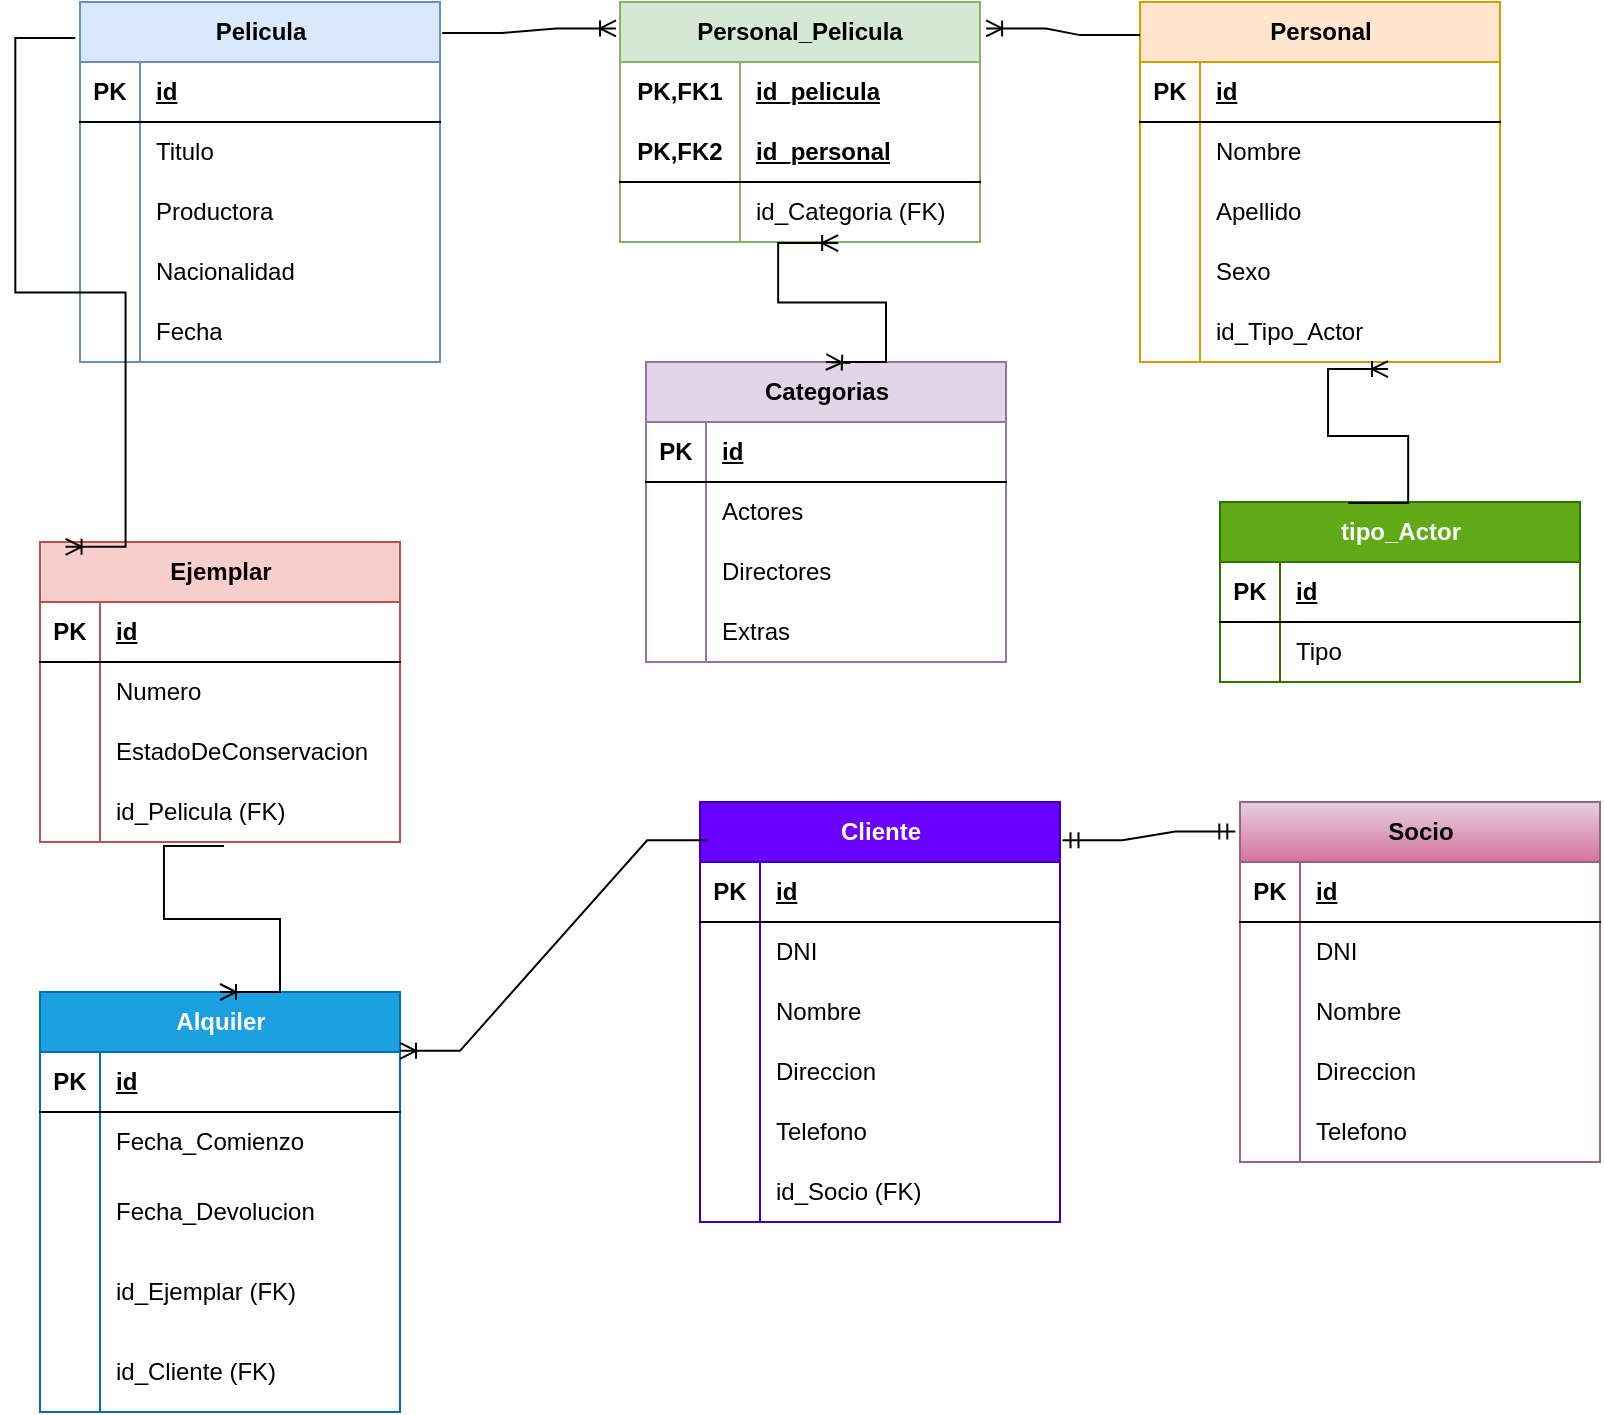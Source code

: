 <mxfile version="24.7.12">
  <diagram name="Página-1" id="lOH4tzkxCIPryI6dgdmV">
    <mxGraphModel dx="1215" dy="1890" grid="1" gridSize="10" guides="1" tooltips="1" connect="1" arrows="1" fold="1" page="1" pageScale="1" pageWidth="827" pageHeight="1169" math="0" shadow="0">
      <root>
        <mxCell id="0" />
        <mxCell id="1" parent="0" />
        <mxCell id="3sdcum4wmgz4FSvuyOWl-1" value="Pelicula" style="shape=table;startSize=30;container=1;collapsible=1;childLayout=tableLayout;fixedRows=1;rowLines=0;fontStyle=1;align=center;resizeLast=1;html=1;fillColor=#dae8fc;strokeColor=#6c8ebf;" parent="1" vertex="1">
          <mxGeometry x="40" y="-1110" width="180" height="180" as="geometry" />
        </mxCell>
        <mxCell id="3sdcum4wmgz4FSvuyOWl-2" value="" style="shape=tableRow;horizontal=0;startSize=0;swimlaneHead=0;swimlaneBody=0;fillColor=none;collapsible=0;dropTarget=0;points=[[0,0.5],[1,0.5]];portConstraint=eastwest;top=0;left=0;right=0;bottom=1;" parent="3sdcum4wmgz4FSvuyOWl-1" vertex="1">
          <mxGeometry y="30" width="180" height="30" as="geometry" />
        </mxCell>
        <mxCell id="3sdcum4wmgz4FSvuyOWl-3" value="PK" style="shape=partialRectangle;connectable=0;fillColor=none;top=0;left=0;bottom=0;right=0;fontStyle=1;overflow=hidden;whiteSpace=wrap;html=1;" parent="3sdcum4wmgz4FSvuyOWl-2" vertex="1">
          <mxGeometry width="30" height="30" as="geometry">
            <mxRectangle width="30" height="30" as="alternateBounds" />
          </mxGeometry>
        </mxCell>
        <mxCell id="3sdcum4wmgz4FSvuyOWl-4" value="id" style="shape=partialRectangle;connectable=0;fillColor=none;top=0;left=0;bottom=0;right=0;align=left;spacingLeft=6;fontStyle=5;overflow=hidden;whiteSpace=wrap;html=1;" parent="3sdcum4wmgz4FSvuyOWl-2" vertex="1">
          <mxGeometry x="30" width="150" height="30" as="geometry">
            <mxRectangle width="150" height="30" as="alternateBounds" />
          </mxGeometry>
        </mxCell>
        <mxCell id="3sdcum4wmgz4FSvuyOWl-5" value="" style="shape=tableRow;horizontal=0;startSize=0;swimlaneHead=0;swimlaneBody=0;fillColor=none;collapsible=0;dropTarget=0;points=[[0,0.5],[1,0.5]];portConstraint=eastwest;top=0;left=0;right=0;bottom=0;" parent="3sdcum4wmgz4FSvuyOWl-1" vertex="1">
          <mxGeometry y="60" width="180" height="30" as="geometry" />
        </mxCell>
        <mxCell id="3sdcum4wmgz4FSvuyOWl-6" value="" style="shape=partialRectangle;connectable=0;fillColor=none;top=0;left=0;bottom=0;right=0;editable=1;overflow=hidden;whiteSpace=wrap;html=1;" parent="3sdcum4wmgz4FSvuyOWl-5" vertex="1">
          <mxGeometry width="30" height="30" as="geometry">
            <mxRectangle width="30" height="30" as="alternateBounds" />
          </mxGeometry>
        </mxCell>
        <mxCell id="3sdcum4wmgz4FSvuyOWl-7" value="Titulo" style="shape=partialRectangle;connectable=0;fillColor=none;top=0;left=0;bottom=0;right=0;align=left;spacingLeft=6;overflow=hidden;whiteSpace=wrap;html=1;" parent="3sdcum4wmgz4FSvuyOWl-5" vertex="1">
          <mxGeometry x="30" width="150" height="30" as="geometry">
            <mxRectangle width="150" height="30" as="alternateBounds" />
          </mxGeometry>
        </mxCell>
        <mxCell id="3sdcum4wmgz4FSvuyOWl-8" value="" style="shape=tableRow;horizontal=0;startSize=0;swimlaneHead=0;swimlaneBody=0;fillColor=none;collapsible=0;dropTarget=0;points=[[0,0.5],[1,0.5]];portConstraint=eastwest;top=0;left=0;right=0;bottom=0;" parent="3sdcum4wmgz4FSvuyOWl-1" vertex="1">
          <mxGeometry y="90" width="180" height="30" as="geometry" />
        </mxCell>
        <mxCell id="3sdcum4wmgz4FSvuyOWl-9" value="" style="shape=partialRectangle;connectable=0;fillColor=none;top=0;left=0;bottom=0;right=0;editable=1;overflow=hidden;whiteSpace=wrap;html=1;" parent="3sdcum4wmgz4FSvuyOWl-8" vertex="1">
          <mxGeometry width="30" height="30" as="geometry">
            <mxRectangle width="30" height="30" as="alternateBounds" />
          </mxGeometry>
        </mxCell>
        <mxCell id="3sdcum4wmgz4FSvuyOWl-10" value="Productora" style="shape=partialRectangle;connectable=0;fillColor=none;top=0;left=0;bottom=0;right=0;align=left;spacingLeft=6;overflow=hidden;whiteSpace=wrap;html=1;" parent="3sdcum4wmgz4FSvuyOWl-8" vertex="1">
          <mxGeometry x="30" width="150" height="30" as="geometry">
            <mxRectangle width="150" height="30" as="alternateBounds" />
          </mxGeometry>
        </mxCell>
        <mxCell id="3sdcum4wmgz4FSvuyOWl-11" value="" style="shape=tableRow;horizontal=0;startSize=0;swimlaneHead=0;swimlaneBody=0;fillColor=none;collapsible=0;dropTarget=0;points=[[0,0.5],[1,0.5]];portConstraint=eastwest;top=0;left=0;right=0;bottom=0;" parent="3sdcum4wmgz4FSvuyOWl-1" vertex="1">
          <mxGeometry y="120" width="180" height="30" as="geometry" />
        </mxCell>
        <mxCell id="3sdcum4wmgz4FSvuyOWl-12" value="" style="shape=partialRectangle;connectable=0;fillColor=none;top=0;left=0;bottom=0;right=0;editable=1;overflow=hidden;whiteSpace=wrap;html=1;" parent="3sdcum4wmgz4FSvuyOWl-11" vertex="1">
          <mxGeometry width="30" height="30" as="geometry">
            <mxRectangle width="30" height="30" as="alternateBounds" />
          </mxGeometry>
        </mxCell>
        <mxCell id="3sdcum4wmgz4FSvuyOWl-13" value="Nacionalidad" style="shape=partialRectangle;connectable=0;fillColor=none;top=0;left=0;bottom=0;right=0;align=left;spacingLeft=6;overflow=hidden;whiteSpace=wrap;html=1;" parent="3sdcum4wmgz4FSvuyOWl-11" vertex="1">
          <mxGeometry x="30" width="150" height="30" as="geometry">
            <mxRectangle width="150" height="30" as="alternateBounds" />
          </mxGeometry>
        </mxCell>
        <mxCell id="3sdcum4wmgz4FSvuyOWl-14" value="" style="shape=tableRow;horizontal=0;startSize=0;swimlaneHead=0;swimlaneBody=0;fillColor=none;collapsible=0;dropTarget=0;points=[[0,0.5],[1,0.5]];portConstraint=eastwest;top=0;left=0;right=0;bottom=0;" parent="3sdcum4wmgz4FSvuyOWl-1" vertex="1">
          <mxGeometry y="150" width="180" height="30" as="geometry" />
        </mxCell>
        <mxCell id="3sdcum4wmgz4FSvuyOWl-15" value="" style="shape=partialRectangle;connectable=0;fillColor=none;top=0;left=0;bottom=0;right=0;editable=1;overflow=hidden;whiteSpace=wrap;html=1;" parent="3sdcum4wmgz4FSvuyOWl-14" vertex="1">
          <mxGeometry width="30" height="30" as="geometry">
            <mxRectangle width="30" height="30" as="alternateBounds" />
          </mxGeometry>
        </mxCell>
        <mxCell id="3sdcum4wmgz4FSvuyOWl-16" value="Fecha" style="shape=partialRectangle;connectable=0;fillColor=none;top=0;left=0;bottom=0;right=0;align=left;spacingLeft=6;overflow=hidden;whiteSpace=wrap;html=1;" parent="3sdcum4wmgz4FSvuyOWl-14" vertex="1">
          <mxGeometry x="30" width="150" height="30" as="geometry">
            <mxRectangle width="150" height="30" as="alternateBounds" />
          </mxGeometry>
        </mxCell>
        <mxCell id="3sdcum4wmgz4FSvuyOWl-17" value="Ejemplar" style="shape=table;startSize=30;container=1;collapsible=1;childLayout=tableLayout;fixedRows=1;rowLines=0;fontStyle=1;align=center;resizeLast=1;html=1;fillColor=#f8cecc;strokeColor=#b85450;" parent="1" vertex="1">
          <mxGeometry x="20" y="-840" width="180" height="150" as="geometry" />
        </mxCell>
        <mxCell id="3sdcum4wmgz4FSvuyOWl-18" value="" style="shape=tableRow;horizontal=0;startSize=0;swimlaneHead=0;swimlaneBody=0;fillColor=none;collapsible=0;dropTarget=0;points=[[0,0.5],[1,0.5]];portConstraint=eastwest;top=0;left=0;right=0;bottom=1;" parent="3sdcum4wmgz4FSvuyOWl-17" vertex="1">
          <mxGeometry y="30" width="180" height="30" as="geometry" />
        </mxCell>
        <mxCell id="3sdcum4wmgz4FSvuyOWl-19" value="PK" style="shape=partialRectangle;connectable=0;fillColor=none;top=0;left=0;bottom=0;right=0;fontStyle=1;overflow=hidden;whiteSpace=wrap;html=1;" parent="3sdcum4wmgz4FSvuyOWl-18" vertex="1">
          <mxGeometry width="30" height="30" as="geometry">
            <mxRectangle width="30" height="30" as="alternateBounds" />
          </mxGeometry>
        </mxCell>
        <mxCell id="3sdcum4wmgz4FSvuyOWl-20" value="id" style="shape=partialRectangle;connectable=0;fillColor=none;top=0;left=0;bottom=0;right=0;align=left;spacingLeft=6;fontStyle=5;overflow=hidden;whiteSpace=wrap;html=1;" parent="3sdcum4wmgz4FSvuyOWl-18" vertex="1">
          <mxGeometry x="30" width="150" height="30" as="geometry">
            <mxRectangle width="150" height="30" as="alternateBounds" />
          </mxGeometry>
        </mxCell>
        <mxCell id="3sdcum4wmgz4FSvuyOWl-21" value="" style="shape=tableRow;horizontal=0;startSize=0;swimlaneHead=0;swimlaneBody=0;fillColor=none;collapsible=0;dropTarget=0;points=[[0,0.5],[1,0.5]];portConstraint=eastwest;top=0;left=0;right=0;bottom=0;" parent="3sdcum4wmgz4FSvuyOWl-17" vertex="1">
          <mxGeometry y="60" width="180" height="30" as="geometry" />
        </mxCell>
        <mxCell id="3sdcum4wmgz4FSvuyOWl-22" value="" style="shape=partialRectangle;connectable=0;fillColor=none;top=0;left=0;bottom=0;right=0;editable=1;overflow=hidden;whiteSpace=wrap;html=1;" parent="3sdcum4wmgz4FSvuyOWl-21" vertex="1">
          <mxGeometry width="30" height="30" as="geometry">
            <mxRectangle width="30" height="30" as="alternateBounds" />
          </mxGeometry>
        </mxCell>
        <mxCell id="3sdcum4wmgz4FSvuyOWl-23" value="Numero" style="shape=partialRectangle;connectable=0;fillColor=none;top=0;left=0;bottom=0;right=0;align=left;spacingLeft=6;overflow=hidden;whiteSpace=wrap;html=1;" parent="3sdcum4wmgz4FSvuyOWl-21" vertex="1">
          <mxGeometry x="30" width="150" height="30" as="geometry">
            <mxRectangle width="150" height="30" as="alternateBounds" />
          </mxGeometry>
        </mxCell>
        <mxCell id="3sdcum4wmgz4FSvuyOWl-24" value="" style="shape=tableRow;horizontal=0;startSize=0;swimlaneHead=0;swimlaneBody=0;fillColor=none;collapsible=0;dropTarget=0;points=[[0,0.5],[1,0.5]];portConstraint=eastwest;top=0;left=0;right=0;bottom=0;" parent="3sdcum4wmgz4FSvuyOWl-17" vertex="1">
          <mxGeometry y="90" width="180" height="30" as="geometry" />
        </mxCell>
        <mxCell id="3sdcum4wmgz4FSvuyOWl-25" value="" style="shape=partialRectangle;connectable=0;fillColor=none;top=0;left=0;bottom=0;right=0;editable=1;overflow=hidden;whiteSpace=wrap;html=1;" parent="3sdcum4wmgz4FSvuyOWl-24" vertex="1">
          <mxGeometry width="30" height="30" as="geometry">
            <mxRectangle width="30" height="30" as="alternateBounds" />
          </mxGeometry>
        </mxCell>
        <mxCell id="3sdcum4wmgz4FSvuyOWl-26" value="EstadoDeConservacion" style="shape=partialRectangle;connectable=0;fillColor=none;top=0;left=0;bottom=0;right=0;align=left;spacingLeft=6;overflow=hidden;whiteSpace=wrap;html=1;" parent="3sdcum4wmgz4FSvuyOWl-24" vertex="1">
          <mxGeometry x="30" width="150" height="30" as="geometry">
            <mxRectangle width="150" height="30" as="alternateBounds" />
          </mxGeometry>
        </mxCell>
        <mxCell id="3sdcum4wmgz4FSvuyOWl-188" value="" style="shape=tableRow;horizontal=0;startSize=0;swimlaneHead=0;swimlaneBody=0;fillColor=none;collapsible=0;dropTarget=0;points=[[0,0.5],[1,0.5]];portConstraint=eastwest;top=0;left=0;right=0;bottom=0;" parent="3sdcum4wmgz4FSvuyOWl-17" vertex="1">
          <mxGeometry y="120" width="180" height="30" as="geometry" />
        </mxCell>
        <mxCell id="3sdcum4wmgz4FSvuyOWl-189" value="" style="shape=partialRectangle;connectable=0;fillColor=none;top=0;left=0;bottom=0;right=0;editable=1;overflow=hidden;whiteSpace=wrap;html=1;" parent="3sdcum4wmgz4FSvuyOWl-188" vertex="1">
          <mxGeometry width="30" height="30" as="geometry">
            <mxRectangle width="30" height="30" as="alternateBounds" />
          </mxGeometry>
        </mxCell>
        <mxCell id="3sdcum4wmgz4FSvuyOWl-190" value="id_Pelicula (FK)" style="shape=partialRectangle;connectable=0;fillColor=none;top=0;left=0;bottom=0;right=0;align=left;spacingLeft=6;overflow=hidden;whiteSpace=wrap;html=1;" parent="3sdcum4wmgz4FSvuyOWl-188" vertex="1">
          <mxGeometry x="30" width="150" height="30" as="geometry">
            <mxRectangle width="150" height="30" as="alternateBounds" />
          </mxGeometry>
        </mxCell>
        <mxCell id="3sdcum4wmgz4FSvuyOWl-31" value="Categorias" style="shape=table;startSize=30;container=1;collapsible=1;childLayout=tableLayout;fixedRows=1;rowLines=0;fontStyle=1;align=center;resizeLast=1;html=1;fillColor=#e1d5e7;strokeColor=#9673a6;" parent="1" vertex="1">
          <mxGeometry x="323" y="-930" width="180" height="150" as="geometry" />
        </mxCell>
        <mxCell id="3sdcum4wmgz4FSvuyOWl-32" value="" style="shape=tableRow;horizontal=0;startSize=0;swimlaneHead=0;swimlaneBody=0;fillColor=none;collapsible=0;dropTarget=0;points=[[0,0.5],[1,0.5]];portConstraint=eastwest;top=0;left=0;right=0;bottom=1;" parent="3sdcum4wmgz4FSvuyOWl-31" vertex="1">
          <mxGeometry y="30" width="180" height="30" as="geometry" />
        </mxCell>
        <mxCell id="3sdcum4wmgz4FSvuyOWl-33" value="PK" style="shape=partialRectangle;connectable=0;fillColor=none;top=0;left=0;bottom=0;right=0;fontStyle=1;overflow=hidden;whiteSpace=wrap;html=1;" parent="3sdcum4wmgz4FSvuyOWl-32" vertex="1">
          <mxGeometry width="30" height="30" as="geometry">
            <mxRectangle width="30" height="30" as="alternateBounds" />
          </mxGeometry>
        </mxCell>
        <mxCell id="3sdcum4wmgz4FSvuyOWl-34" value="id" style="shape=partialRectangle;connectable=0;fillColor=none;top=0;left=0;bottom=0;right=0;align=left;spacingLeft=6;fontStyle=5;overflow=hidden;whiteSpace=wrap;html=1;" parent="3sdcum4wmgz4FSvuyOWl-32" vertex="1">
          <mxGeometry x="30" width="150" height="30" as="geometry">
            <mxRectangle width="150" height="30" as="alternateBounds" />
          </mxGeometry>
        </mxCell>
        <mxCell id="3sdcum4wmgz4FSvuyOWl-35" value="" style="shape=tableRow;horizontal=0;startSize=0;swimlaneHead=0;swimlaneBody=0;fillColor=none;collapsible=0;dropTarget=0;points=[[0,0.5],[1,0.5]];portConstraint=eastwest;top=0;left=0;right=0;bottom=0;" parent="3sdcum4wmgz4FSvuyOWl-31" vertex="1">
          <mxGeometry y="60" width="180" height="30" as="geometry" />
        </mxCell>
        <mxCell id="3sdcum4wmgz4FSvuyOWl-36" value="" style="shape=partialRectangle;connectable=0;fillColor=none;top=0;left=0;bottom=0;right=0;editable=1;overflow=hidden;whiteSpace=wrap;html=1;" parent="3sdcum4wmgz4FSvuyOWl-35" vertex="1">
          <mxGeometry width="30" height="30" as="geometry">
            <mxRectangle width="30" height="30" as="alternateBounds" />
          </mxGeometry>
        </mxCell>
        <mxCell id="3sdcum4wmgz4FSvuyOWl-37" value="Actores" style="shape=partialRectangle;connectable=0;fillColor=none;top=0;left=0;bottom=0;right=0;align=left;spacingLeft=6;overflow=hidden;whiteSpace=wrap;html=1;" parent="3sdcum4wmgz4FSvuyOWl-35" vertex="1">
          <mxGeometry x="30" width="150" height="30" as="geometry">
            <mxRectangle width="150" height="30" as="alternateBounds" />
          </mxGeometry>
        </mxCell>
        <mxCell id="3sdcum4wmgz4FSvuyOWl-38" value="" style="shape=tableRow;horizontal=0;startSize=0;swimlaneHead=0;swimlaneBody=0;fillColor=none;collapsible=0;dropTarget=0;points=[[0,0.5],[1,0.5]];portConstraint=eastwest;top=0;left=0;right=0;bottom=0;" parent="3sdcum4wmgz4FSvuyOWl-31" vertex="1">
          <mxGeometry y="90" width="180" height="30" as="geometry" />
        </mxCell>
        <mxCell id="3sdcum4wmgz4FSvuyOWl-39" value="" style="shape=partialRectangle;connectable=0;fillColor=none;top=0;left=0;bottom=0;right=0;editable=1;overflow=hidden;whiteSpace=wrap;html=1;" parent="3sdcum4wmgz4FSvuyOWl-38" vertex="1">
          <mxGeometry width="30" height="30" as="geometry">
            <mxRectangle width="30" height="30" as="alternateBounds" />
          </mxGeometry>
        </mxCell>
        <mxCell id="3sdcum4wmgz4FSvuyOWl-40" value="Directores" style="shape=partialRectangle;connectable=0;fillColor=none;top=0;left=0;bottom=0;right=0;align=left;spacingLeft=6;overflow=hidden;whiteSpace=wrap;html=1;" parent="3sdcum4wmgz4FSvuyOWl-38" vertex="1">
          <mxGeometry x="30" width="150" height="30" as="geometry">
            <mxRectangle width="150" height="30" as="alternateBounds" />
          </mxGeometry>
        </mxCell>
        <mxCell id="3sdcum4wmgz4FSvuyOWl-208" value="" style="shape=tableRow;horizontal=0;startSize=0;swimlaneHead=0;swimlaneBody=0;fillColor=none;collapsible=0;dropTarget=0;points=[[0,0.5],[1,0.5]];portConstraint=eastwest;top=0;left=0;right=0;bottom=0;" parent="3sdcum4wmgz4FSvuyOWl-31" vertex="1">
          <mxGeometry y="120" width="180" height="30" as="geometry" />
        </mxCell>
        <mxCell id="3sdcum4wmgz4FSvuyOWl-209" value="" style="shape=partialRectangle;connectable=0;fillColor=none;top=0;left=0;bottom=0;right=0;editable=1;overflow=hidden;whiteSpace=wrap;html=1;" parent="3sdcum4wmgz4FSvuyOWl-208" vertex="1">
          <mxGeometry width="30" height="30" as="geometry">
            <mxRectangle width="30" height="30" as="alternateBounds" />
          </mxGeometry>
        </mxCell>
        <mxCell id="3sdcum4wmgz4FSvuyOWl-210" value="Extras" style="shape=partialRectangle;connectable=0;fillColor=none;top=0;left=0;bottom=0;right=0;align=left;spacingLeft=6;overflow=hidden;whiteSpace=wrap;html=1;" parent="3sdcum4wmgz4FSvuyOWl-208" vertex="1">
          <mxGeometry x="30" width="150" height="30" as="geometry">
            <mxRectangle width="150" height="30" as="alternateBounds" />
          </mxGeometry>
        </mxCell>
        <mxCell id="3sdcum4wmgz4FSvuyOWl-46" value="tipo_Actor" style="shape=table;startSize=30;container=1;collapsible=1;childLayout=tableLayout;fixedRows=1;rowLines=0;fontStyle=1;align=center;resizeLast=1;html=1;fillColor=#60a917;fontColor=#ffffff;strokeColor=#2D7600;" parent="1" vertex="1">
          <mxGeometry x="610" y="-860" width="180" height="90" as="geometry" />
        </mxCell>
        <mxCell id="3sdcum4wmgz4FSvuyOWl-47" value="" style="shape=tableRow;horizontal=0;startSize=0;swimlaneHead=0;swimlaneBody=0;fillColor=none;collapsible=0;dropTarget=0;points=[[0,0.5],[1,0.5]];portConstraint=eastwest;top=0;left=0;right=0;bottom=1;" parent="3sdcum4wmgz4FSvuyOWl-46" vertex="1">
          <mxGeometry y="30" width="180" height="30" as="geometry" />
        </mxCell>
        <mxCell id="3sdcum4wmgz4FSvuyOWl-48" value="PK" style="shape=partialRectangle;connectable=0;fillColor=none;top=0;left=0;bottom=0;right=0;fontStyle=1;overflow=hidden;whiteSpace=wrap;html=1;" parent="3sdcum4wmgz4FSvuyOWl-47" vertex="1">
          <mxGeometry width="30" height="30" as="geometry">
            <mxRectangle width="30" height="30" as="alternateBounds" />
          </mxGeometry>
        </mxCell>
        <mxCell id="3sdcum4wmgz4FSvuyOWl-49" value="id" style="shape=partialRectangle;connectable=0;fillColor=none;top=0;left=0;bottom=0;right=0;align=left;spacingLeft=6;fontStyle=5;overflow=hidden;whiteSpace=wrap;html=1;" parent="3sdcum4wmgz4FSvuyOWl-47" vertex="1">
          <mxGeometry x="30" width="150" height="30" as="geometry">
            <mxRectangle width="150" height="30" as="alternateBounds" />
          </mxGeometry>
        </mxCell>
        <mxCell id="3sdcum4wmgz4FSvuyOWl-50" value="" style="shape=tableRow;horizontal=0;startSize=0;swimlaneHead=0;swimlaneBody=0;fillColor=none;collapsible=0;dropTarget=0;points=[[0,0.5],[1,0.5]];portConstraint=eastwest;top=0;left=0;right=0;bottom=0;" parent="3sdcum4wmgz4FSvuyOWl-46" vertex="1">
          <mxGeometry y="60" width="180" height="30" as="geometry" />
        </mxCell>
        <mxCell id="3sdcum4wmgz4FSvuyOWl-51" value="" style="shape=partialRectangle;connectable=0;fillColor=none;top=0;left=0;bottom=0;right=0;editable=1;overflow=hidden;whiteSpace=wrap;html=1;" parent="3sdcum4wmgz4FSvuyOWl-50" vertex="1">
          <mxGeometry width="30" height="30" as="geometry">
            <mxRectangle width="30" height="30" as="alternateBounds" />
          </mxGeometry>
        </mxCell>
        <mxCell id="3sdcum4wmgz4FSvuyOWl-52" value="Tipo" style="shape=partialRectangle;connectable=0;fillColor=none;top=0;left=0;bottom=0;right=0;align=left;spacingLeft=6;overflow=hidden;whiteSpace=wrap;html=1;" parent="3sdcum4wmgz4FSvuyOWl-50" vertex="1">
          <mxGeometry x="30" width="150" height="30" as="geometry">
            <mxRectangle width="150" height="30" as="alternateBounds" />
          </mxGeometry>
        </mxCell>
        <mxCell id="3sdcum4wmgz4FSvuyOWl-59" value="Socio" style="shape=table;startSize=30;container=1;collapsible=1;childLayout=tableLayout;fixedRows=1;rowLines=0;fontStyle=1;align=center;resizeLast=1;html=1;fillColor=#e6d0de;strokeColor=#996185;gradientColor=#d5739d;" parent="1" vertex="1">
          <mxGeometry x="620" y="-710" width="180" height="180" as="geometry" />
        </mxCell>
        <mxCell id="3sdcum4wmgz4FSvuyOWl-60" value="" style="shape=tableRow;horizontal=0;startSize=0;swimlaneHead=0;swimlaneBody=0;fillColor=none;collapsible=0;dropTarget=0;points=[[0,0.5],[1,0.5]];portConstraint=eastwest;top=0;left=0;right=0;bottom=1;" parent="3sdcum4wmgz4FSvuyOWl-59" vertex="1">
          <mxGeometry y="30" width="180" height="30" as="geometry" />
        </mxCell>
        <mxCell id="3sdcum4wmgz4FSvuyOWl-61" value="PK" style="shape=partialRectangle;connectable=0;fillColor=none;top=0;left=0;bottom=0;right=0;fontStyle=1;overflow=hidden;whiteSpace=wrap;html=1;" parent="3sdcum4wmgz4FSvuyOWl-60" vertex="1">
          <mxGeometry width="30" height="30" as="geometry">
            <mxRectangle width="30" height="30" as="alternateBounds" />
          </mxGeometry>
        </mxCell>
        <mxCell id="3sdcum4wmgz4FSvuyOWl-62" value="id" style="shape=partialRectangle;connectable=0;fillColor=none;top=0;left=0;bottom=0;right=0;align=left;spacingLeft=6;fontStyle=5;overflow=hidden;whiteSpace=wrap;html=1;" parent="3sdcum4wmgz4FSvuyOWl-60" vertex="1">
          <mxGeometry x="30" width="150" height="30" as="geometry">
            <mxRectangle width="150" height="30" as="alternateBounds" />
          </mxGeometry>
        </mxCell>
        <mxCell id="3sdcum4wmgz4FSvuyOWl-63" value="" style="shape=tableRow;horizontal=0;startSize=0;swimlaneHead=0;swimlaneBody=0;fillColor=none;collapsible=0;dropTarget=0;points=[[0,0.5],[1,0.5]];portConstraint=eastwest;top=0;left=0;right=0;bottom=0;" parent="3sdcum4wmgz4FSvuyOWl-59" vertex="1">
          <mxGeometry y="60" width="180" height="30" as="geometry" />
        </mxCell>
        <mxCell id="3sdcum4wmgz4FSvuyOWl-64" value="" style="shape=partialRectangle;connectable=0;fillColor=none;top=0;left=0;bottom=0;right=0;editable=1;overflow=hidden;whiteSpace=wrap;html=1;" parent="3sdcum4wmgz4FSvuyOWl-63" vertex="1">
          <mxGeometry width="30" height="30" as="geometry">
            <mxRectangle width="30" height="30" as="alternateBounds" />
          </mxGeometry>
        </mxCell>
        <mxCell id="3sdcum4wmgz4FSvuyOWl-65" value="DNI" style="shape=partialRectangle;connectable=0;fillColor=none;top=0;left=0;bottom=0;right=0;align=left;spacingLeft=6;overflow=hidden;whiteSpace=wrap;html=1;" parent="3sdcum4wmgz4FSvuyOWl-63" vertex="1">
          <mxGeometry x="30" width="150" height="30" as="geometry">
            <mxRectangle width="150" height="30" as="alternateBounds" />
          </mxGeometry>
        </mxCell>
        <mxCell id="3sdcum4wmgz4FSvuyOWl-66" value="" style="shape=tableRow;horizontal=0;startSize=0;swimlaneHead=0;swimlaneBody=0;fillColor=none;collapsible=0;dropTarget=0;points=[[0,0.5],[1,0.5]];portConstraint=eastwest;top=0;left=0;right=0;bottom=0;" parent="3sdcum4wmgz4FSvuyOWl-59" vertex="1">
          <mxGeometry y="90" width="180" height="30" as="geometry" />
        </mxCell>
        <mxCell id="3sdcum4wmgz4FSvuyOWl-67" value="" style="shape=partialRectangle;connectable=0;fillColor=none;top=0;left=0;bottom=0;right=0;editable=1;overflow=hidden;whiteSpace=wrap;html=1;" parent="3sdcum4wmgz4FSvuyOWl-66" vertex="1">
          <mxGeometry width="30" height="30" as="geometry">
            <mxRectangle width="30" height="30" as="alternateBounds" />
          </mxGeometry>
        </mxCell>
        <mxCell id="3sdcum4wmgz4FSvuyOWl-68" value="Nombre" style="shape=partialRectangle;connectable=0;fillColor=none;top=0;left=0;bottom=0;right=0;align=left;spacingLeft=6;overflow=hidden;whiteSpace=wrap;html=1;" parent="3sdcum4wmgz4FSvuyOWl-66" vertex="1">
          <mxGeometry x="30" width="150" height="30" as="geometry">
            <mxRectangle width="150" height="30" as="alternateBounds" />
          </mxGeometry>
        </mxCell>
        <mxCell id="3sdcum4wmgz4FSvuyOWl-104" value="" style="shape=tableRow;horizontal=0;startSize=0;swimlaneHead=0;swimlaneBody=0;fillColor=none;collapsible=0;dropTarget=0;points=[[0,0.5],[1,0.5]];portConstraint=eastwest;top=0;left=0;right=0;bottom=0;" parent="3sdcum4wmgz4FSvuyOWl-59" vertex="1">
          <mxGeometry y="120" width="180" height="30" as="geometry" />
        </mxCell>
        <mxCell id="3sdcum4wmgz4FSvuyOWl-105" value="" style="shape=partialRectangle;connectable=0;fillColor=none;top=0;left=0;bottom=0;right=0;editable=1;overflow=hidden;whiteSpace=wrap;html=1;" parent="3sdcum4wmgz4FSvuyOWl-104" vertex="1">
          <mxGeometry width="30" height="30" as="geometry">
            <mxRectangle width="30" height="30" as="alternateBounds" />
          </mxGeometry>
        </mxCell>
        <mxCell id="3sdcum4wmgz4FSvuyOWl-106" value="Direccion" style="shape=partialRectangle;connectable=0;fillColor=none;top=0;left=0;bottom=0;right=0;align=left;spacingLeft=6;overflow=hidden;whiteSpace=wrap;html=1;" parent="3sdcum4wmgz4FSvuyOWl-104" vertex="1">
          <mxGeometry x="30" width="150" height="30" as="geometry">
            <mxRectangle width="150" height="30" as="alternateBounds" />
          </mxGeometry>
        </mxCell>
        <mxCell id="3sdcum4wmgz4FSvuyOWl-107" value="" style="shape=tableRow;horizontal=0;startSize=0;swimlaneHead=0;swimlaneBody=0;fillColor=none;collapsible=0;dropTarget=0;points=[[0,0.5],[1,0.5]];portConstraint=eastwest;top=0;left=0;right=0;bottom=0;" parent="3sdcum4wmgz4FSvuyOWl-59" vertex="1">
          <mxGeometry y="150" width="180" height="30" as="geometry" />
        </mxCell>
        <mxCell id="3sdcum4wmgz4FSvuyOWl-108" value="" style="shape=partialRectangle;connectable=0;fillColor=none;top=0;left=0;bottom=0;right=0;editable=1;overflow=hidden;whiteSpace=wrap;html=1;" parent="3sdcum4wmgz4FSvuyOWl-107" vertex="1">
          <mxGeometry width="30" height="30" as="geometry">
            <mxRectangle width="30" height="30" as="alternateBounds" />
          </mxGeometry>
        </mxCell>
        <mxCell id="3sdcum4wmgz4FSvuyOWl-109" value="Telefono" style="shape=partialRectangle;connectable=0;fillColor=none;top=0;left=0;bottom=0;right=0;align=left;spacingLeft=6;overflow=hidden;whiteSpace=wrap;html=1;" parent="3sdcum4wmgz4FSvuyOWl-107" vertex="1">
          <mxGeometry x="30" width="150" height="30" as="geometry">
            <mxRectangle width="150" height="30" as="alternateBounds" />
          </mxGeometry>
        </mxCell>
        <mxCell id="3sdcum4wmgz4FSvuyOWl-75" value="Cliente" style="shape=table;startSize=30;container=1;collapsible=1;childLayout=tableLayout;fixedRows=1;rowLines=0;fontStyle=1;align=center;resizeLast=1;html=1;fillColor=#6a00ff;fontColor=#ffffff;strokeColor=#3700CC;" parent="1" vertex="1">
          <mxGeometry x="350" y="-710" width="180" height="210" as="geometry" />
        </mxCell>
        <mxCell id="3sdcum4wmgz4FSvuyOWl-76" value="" style="shape=tableRow;horizontal=0;startSize=0;swimlaneHead=0;swimlaneBody=0;fillColor=none;collapsible=0;dropTarget=0;points=[[0,0.5],[1,0.5]];portConstraint=eastwest;top=0;left=0;right=0;bottom=1;" parent="3sdcum4wmgz4FSvuyOWl-75" vertex="1">
          <mxGeometry y="30" width="180" height="30" as="geometry" />
        </mxCell>
        <mxCell id="3sdcum4wmgz4FSvuyOWl-77" value="PK" style="shape=partialRectangle;connectable=0;fillColor=none;top=0;left=0;bottom=0;right=0;fontStyle=1;overflow=hidden;whiteSpace=wrap;html=1;" parent="3sdcum4wmgz4FSvuyOWl-76" vertex="1">
          <mxGeometry width="30" height="30" as="geometry">
            <mxRectangle width="30" height="30" as="alternateBounds" />
          </mxGeometry>
        </mxCell>
        <mxCell id="3sdcum4wmgz4FSvuyOWl-78" value="id" style="shape=partialRectangle;connectable=0;fillColor=none;top=0;left=0;bottom=0;right=0;align=left;spacingLeft=6;fontStyle=5;overflow=hidden;whiteSpace=wrap;html=1;" parent="3sdcum4wmgz4FSvuyOWl-76" vertex="1">
          <mxGeometry x="30" width="150" height="30" as="geometry">
            <mxRectangle width="150" height="30" as="alternateBounds" />
          </mxGeometry>
        </mxCell>
        <mxCell id="3sdcum4wmgz4FSvuyOWl-79" value="" style="shape=tableRow;horizontal=0;startSize=0;swimlaneHead=0;swimlaneBody=0;fillColor=none;collapsible=0;dropTarget=0;points=[[0,0.5],[1,0.5]];portConstraint=eastwest;top=0;left=0;right=0;bottom=0;" parent="3sdcum4wmgz4FSvuyOWl-75" vertex="1">
          <mxGeometry y="60" width="180" height="30" as="geometry" />
        </mxCell>
        <mxCell id="3sdcum4wmgz4FSvuyOWl-80" value="" style="shape=partialRectangle;connectable=0;fillColor=none;top=0;left=0;bottom=0;right=0;editable=1;overflow=hidden;whiteSpace=wrap;html=1;" parent="3sdcum4wmgz4FSvuyOWl-79" vertex="1">
          <mxGeometry width="30" height="30" as="geometry">
            <mxRectangle width="30" height="30" as="alternateBounds" />
          </mxGeometry>
        </mxCell>
        <mxCell id="3sdcum4wmgz4FSvuyOWl-81" value="DNI" style="shape=partialRectangle;connectable=0;fillColor=none;top=0;left=0;bottom=0;right=0;align=left;spacingLeft=6;overflow=hidden;whiteSpace=wrap;html=1;" parent="3sdcum4wmgz4FSvuyOWl-79" vertex="1">
          <mxGeometry x="30" width="150" height="30" as="geometry">
            <mxRectangle width="150" height="30" as="alternateBounds" />
          </mxGeometry>
        </mxCell>
        <mxCell id="3sdcum4wmgz4FSvuyOWl-82" value="" style="shape=tableRow;horizontal=0;startSize=0;swimlaneHead=0;swimlaneBody=0;fillColor=none;collapsible=0;dropTarget=0;points=[[0,0.5],[1,0.5]];portConstraint=eastwest;top=0;left=0;right=0;bottom=0;" parent="3sdcum4wmgz4FSvuyOWl-75" vertex="1">
          <mxGeometry y="90" width="180" height="30" as="geometry" />
        </mxCell>
        <mxCell id="3sdcum4wmgz4FSvuyOWl-83" value="" style="shape=partialRectangle;connectable=0;fillColor=none;top=0;left=0;bottom=0;right=0;editable=1;overflow=hidden;whiteSpace=wrap;html=1;" parent="3sdcum4wmgz4FSvuyOWl-82" vertex="1">
          <mxGeometry width="30" height="30" as="geometry">
            <mxRectangle width="30" height="30" as="alternateBounds" />
          </mxGeometry>
        </mxCell>
        <mxCell id="3sdcum4wmgz4FSvuyOWl-84" value="Nombre" style="shape=partialRectangle;connectable=0;fillColor=none;top=0;left=0;bottom=0;right=0;align=left;spacingLeft=6;overflow=hidden;whiteSpace=wrap;html=1;" parent="3sdcum4wmgz4FSvuyOWl-82" vertex="1">
          <mxGeometry x="30" width="150" height="30" as="geometry">
            <mxRectangle width="150" height="30" as="alternateBounds" />
          </mxGeometry>
        </mxCell>
        <mxCell id="3sdcum4wmgz4FSvuyOWl-85" value="" style="shape=tableRow;horizontal=0;startSize=0;swimlaneHead=0;swimlaneBody=0;fillColor=none;collapsible=0;dropTarget=0;points=[[0,0.5],[1,0.5]];portConstraint=eastwest;top=0;left=0;right=0;bottom=0;" parent="3sdcum4wmgz4FSvuyOWl-75" vertex="1">
          <mxGeometry y="120" width="180" height="30" as="geometry" />
        </mxCell>
        <mxCell id="3sdcum4wmgz4FSvuyOWl-86" value="" style="shape=partialRectangle;connectable=0;fillColor=none;top=0;left=0;bottom=0;right=0;editable=1;overflow=hidden;whiteSpace=wrap;html=1;" parent="3sdcum4wmgz4FSvuyOWl-85" vertex="1">
          <mxGeometry width="30" height="30" as="geometry">
            <mxRectangle width="30" height="30" as="alternateBounds" />
          </mxGeometry>
        </mxCell>
        <mxCell id="3sdcum4wmgz4FSvuyOWl-87" value="Direccion" style="shape=partialRectangle;connectable=0;fillColor=none;top=0;left=0;bottom=0;right=0;align=left;spacingLeft=6;overflow=hidden;whiteSpace=wrap;html=1;" parent="3sdcum4wmgz4FSvuyOWl-85" vertex="1">
          <mxGeometry x="30" width="150" height="30" as="geometry">
            <mxRectangle width="150" height="30" as="alternateBounds" />
          </mxGeometry>
        </mxCell>
        <mxCell id="3sdcum4wmgz4FSvuyOWl-101" style="shape=tableRow;horizontal=0;startSize=0;swimlaneHead=0;swimlaneBody=0;fillColor=none;collapsible=0;dropTarget=0;points=[[0,0.5],[1,0.5]];portConstraint=eastwest;top=0;left=0;right=0;bottom=0;" parent="3sdcum4wmgz4FSvuyOWl-75" vertex="1">
          <mxGeometry y="150" width="180" height="30" as="geometry" />
        </mxCell>
        <mxCell id="3sdcum4wmgz4FSvuyOWl-102" style="shape=partialRectangle;connectable=0;fillColor=none;top=0;left=0;bottom=0;right=0;editable=1;overflow=hidden;whiteSpace=wrap;html=1;" parent="3sdcum4wmgz4FSvuyOWl-101" vertex="1">
          <mxGeometry width="30" height="30" as="geometry">
            <mxRectangle width="30" height="30" as="alternateBounds" />
          </mxGeometry>
        </mxCell>
        <mxCell id="3sdcum4wmgz4FSvuyOWl-103" value="Telefono" style="shape=partialRectangle;connectable=0;fillColor=none;top=0;left=0;bottom=0;right=0;align=left;spacingLeft=6;overflow=hidden;whiteSpace=wrap;html=1;" parent="3sdcum4wmgz4FSvuyOWl-101" vertex="1">
          <mxGeometry x="30" width="150" height="30" as="geometry">
            <mxRectangle width="150" height="30" as="alternateBounds" />
          </mxGeometry>
        </mxCell>
        <mxCell id="3sdcum4wmgz4FSvuyOWl-219" style="shape=tableRow;horizontal=0;startSize=0;swimlaneHead=0;swimlaneBody=0;fillColor=none;collapsible=0;dropTarget=0;points=[[0,0.5],[1,0.5]];portConstraint=eastwest;top=0;left=0;right=0;bottom=0;" parent="3sdcum4wmgz4FSvuyOWl-75" vertex="1">
          <mxGeometry y="180" width="180" height="30" as="geometry" />
        </mxCell>
        <mxCell id="3sdcum4wmgz4FSvuyOWl-220" style="shape=partialRectangle;connectable=0;fillColor=none;top=0;left=0;bottom=0;right=0;editable=1;overflow=hidden;whiteSpace=wrap;html=1;" parent="3sdcum4wmgz4FSvuyOWl-219" vertex="1">
          <mxGeometry width="30" height="30" as="geometry">
            <mxRectangle width="30" height="30" as="alternateBounds" />
          </mxGeometry>
        </mxCell>
        <mxCell id="3sdcum4wmgz4FSvuyOWl-221" value="id_Socio (FK)" style="shape=partialRectangle;connectable=0;fillColor=none;top=0;left=0;bottom=0;right=0;align=left;spacingLeft=6;overflow=hidden;whiteSpace=wrap;html=1;" parent="3sdcum4wmgz4FSvuyOWl-219" vertex="1">
          <mxGeometry x="30" width="150" height="30" as="geometry">
            <mxRectangle width="150" height="30" as="alternateBounds" />
          </mxGeometry>
        </mxCell>
        <mxCell id="3sdcum4wmgz4FSvuyOWl-118" value="Alquiler" style="shape=table;startSize=30;container=1;collapsible=1;childLayout=tableLayout;fixedRows=1;rowLines=0;fontStyle=1;align=center;resizeLast=1;html=1;fillColor=#1ba1e2;fontColor=#ffffff;strokeColor=#006EAF;" parent="1" vertex="1">
          <mxGeometry x="20" y="-615" width="180" height="210" as="geometry" />
        </mxCell>
        <mxCell id="3sdcum4wmgz4FSvuyOWl-119" value="" style="shape=tableRow;horizontal=0;startSize=0;swimlaneHead=0;swimlaneBody=0;fillColor=none;collapsible=0;dropTarget=0;points=[[0,0.5],[1,0.5]];portConstraint=eastwest;top=0;left=0;right=0;bottom=1;" parent="3sdcum4wmgz4FSvuyOWl-118" vertex="1">
          <mxGeometry y="30" width="180" height="30" as="geometry" />
        </mxCell>
        <mxCell id="3sdcum4wmgz4FSvuyOWl-120" value="PK" style="shape=partialRectangle;connectable=0;fillColor=none;top=0;left=0;bottom=0;right=0;fontStyle=1;overflow=hidden;whiteSpace=wrap;html=1;" parent="3sdcum4wmgz4FSvuyOWl-119" vertex="1">
          <mxGeometry width="30" height="30" as="geometry">
            <mxRectangle width="30" height="30" as="alternateBounds" />
          </mxGeometry>
        </mxCell>
        <mxCell id="3sdcum4wmgz4FSvuyOWl-121" value="id" style="shape=partialRectangle;connectable=0;fillColor=none;top=0;left=0;bottom=0;right=0;align=left;spacingLeft=6;fontStyle=5;overflow=hidden;whiteSpace=wrap;html=1;" parent="3sdcum4wmgz4FSvuyOWl-119" vertex="1">
          <mxGeometry x="30" width="150" height="30" as="geometry">
            <mxRectangle width="150" height="30" as="alternateBounds" />
          </mxGeometry>
        </mxCell>
        <mxCell id="3sdcum4wmgz4FSvuyOWl-122" value="" style="shape=tableRow;horizontal=0;startSize=0;swimlaneHead=0;swimlaneBody=0;fillColor=none;collapsible=0;dropTarget=0;points=[[0,0.5],[1,0.5]];portConstraint=eastwest;top=0;left=0;right=0;bottom=0;" parent="3sdcum4wmgz4FSvuyOWl-118" vertex="1">
          <mxGeometry y="60" width="180" height="30" as="geometry" />
        </mxCell>
        <mxCell id="3sdcum4wmgz4FSvuyOWl-123" value="" style="shape=partialRectangle;connectable=0;fillColor=none;top=0;left=0;bottom=0;right=0;editable=1;overflow=hidden;whiteSpace=wrap;html=1;" parent="3sdcum4wmgz4FSvuyOWl-122" vertex="1">
          <mxGeometry width="30" height="30" as="geometry">
            <mxRectangle width="30" height="30" as="alternateBounds" />
          </mxGeometry>
        </mxCell>
        <mxCell id="3sdcum4wmgz4FSvuyOWl-124" value="Fecha_Comienzo" style="shape=partialRectangle;connectable=0;fillColor=none;top=0;left=0;bottom=0;right=0;align=left;spacingLeft=6;overflow=hidden;whiteSpace=wrap;html=1;" parent="3sdcum4wmgz4FSvuyOWl-122" vertex="1">
          <mxGeometry x="30" width="150" height="30" as="geometry">
            <mxRectangle width="150" height="30" as="alternateBounds" />
          </mxGeometry>
        </mxCell>
        <mxCell id="3sdcum4wmgz4FSvuyOWl-125" value="" style="shape=tableRow;horizontal=0;startSize=0;swimlaneHead=0;swimlaneBody=0;fillColor=none;collapsible=0;dropTarget=0;points=[[0,0.5],[1,0.5]];portConstraint=eastwest;top=0;left=0;right=0;bottom=0;" parent="3sdcum4wmgz4FSvuyOWl-118" vertex="1">
          <mxGeometry y="90" width="180" height="40" as="geometry" />
        </mxCell>
        <mxCell id="3sdcum4wmgz4FSvuyOWl-126" value="" style="shape=partialRectangle;connectable=0;fillColor=none;top=0;left=0;bottom=0;right=0;editable=1;overflow=hidden;whiteSpace=wrap;html=1;" parent="3sdcum4wmgz4FSvuyOWl-125" vertex="1">
          <mxGeometry width="30" height="40" as="geometry">
            <mxRectangle width="30" height="40" as="alternateBounds" />
          </mxGeometry>
        </mxCell>
        <mxCell id="3sdcum4wmgz4FSvuyOWl-127" value="Fecha_Devolucion" style="shape=partialRectangle;connectable=0;fillColor=none;top=0;left=0;bottom=0;right=0;align=left;spacingLeft=6;overflow=hidden;whiteSpace=wrap;html=1;" parent="3sdcum4wmgz4FSvuyOWl-125" vertex="1">
          <mxGeometry x="30" width="150" height="40" as="geometry">
            <mxRectangle width="150" height="40" as="alternateBounds" />
          </mxGeometry>
        </mxCell>
        <mxCell id="3sdcum4wmgz4FSvuyOWl-134" value="" style="shape=tableRow;horizontal=0;startSize=0;swimlaneHead=0;swimlaneBody=0;fillColor=none;collapsible=0;dropTarget=0;points=[[0,0.5],[1,0.5]];portConstraint=eastwest;top=0;left=0;right=0;bottom=0;" parent="3sdcum4wmgz4FSvuyOWl-118" vertex="1">
          <mxGeometry y="130" width="180" height="40" as="geometry" />
        </mxCell>
        <mxCell id="3sdcum4wmgz4FSvuyOWl-135" value="" style="shape=partialRectangle;connectable=0;fillColor=none;top=0;left=0;bottom=0;right=0;editable=1;overflow=hidden;whiteSpace=wrap;html=1;" parent="3sdcum4wmgz4FSvuyOWl-134" vertex="1">
          <mxGeometry width="30" height="40" as="geometry">
            <mxRectangle width="30" height="40" as="alternateBounds" />
          </mxGeometry>
        </mxCell>
        <mxCell id="3sdcum4wmgz4FSvuyOWl-136" value="id_Ejemplar (FK)" style="shape=partialRectangle;connectable=0;fillColor=none;top=0;left=0;bottom=0;right=0;align=left;spacingLeft=6;overflow=hidden;whiteSpace=wrap;html=1;" parent="3sdcum4wmgz4FSvuyOWl-134" vertex="1">
          <mxGeometry x="30" width="150" height="40" as="geometry">
            <mxRectangle width="150" height="40" as="alternateBounds" />
          </mxGeometry>
        </mxCell>
        <mxCell id="3sdcum4wmgz4FSvuyOWl-137" value="" style="shape=tableRow;horizontal=0;startSize=0;swimlaneHead=0;swimlaneBody=0;fillColor=none;collapsible=0;dropTarget=0;points=[[0,0.5],[1,0.5]];portConstraint=eastwest;top=0;left=0;right=0;bottom=0;" parent="3sdcum4wmgz4FSvuyOWl-118" vertex="1">
          <mxGeometry y="170" width="180" height="40" as="geometry" />
        </mxCell>
        <mxCell id="3sdcum4wmgz4FSvuyOWl-138" value="" style="shape=partialRectangle;connectable=0;fillColor=none;top=0;left=0;bottom=0;right=0;editable=1;overflow=hidden;whiteSpace=wrap;html=1;" parent="3sdcum4wmgz4FSvuyOWl-137" vertex="1">
          <mxGeometry width="30" height="40" as="geometry">
            <mxRectangle width="30" height="40" as="alternateBounds" />
          </mxGeometry>
        </mxCell>
        <mxCell id="3sdcum4wmgz4FSvuyOWl-139" value="id_Cliente (FK)" style="shape=partialRectangle;connectable=0;fillColor=none;top=0;left=0;bottom=0;right=0;align=left;spacingLeft=6;overflow=hidden;whiteSpace=wrap;html=1;" parent="3sdcum4wmgz4FSvuyOWl-137" vertex="1">
          <mxGeometry x="30" width="150" height="40" as="geometry">
            <mxRectangle width="150" height="40" as="alternateBounds" />
          </mxGeometry>
        </mxCell>
        <mxCell id="3sdcum4wmgz4FSvuyOWl-131" value="" style="edgeStyle=entityRelationEdgeStyle;fontSize=12;html=1;endArrow=ERoneToMany;rounded=0;exitX=0.511;exitY=1.067;exitDx=0;exitDy=0;exitPerimeter=0;entryX=0.5;entryY=0;entryDx=0;entryDy=0;" parent="1" source="3sdcum4wmgz4FSvuyOWl-188" target="3sdcum4wmgz4FSvuyOWl-118" edge="1">
          <mxGeometry width="100" height="100" relative="1" as="geometry">
            <mxPoint x="310" y="-650" as="sourcePoint" />
            <mxPoint x="410" y="-750" as="targetPoint" />
          </mxGeometry>
        </mxCell>
        <mxCell id="3sdcum4wmgz4FSvuyOWl-132" value="" style="edgeStyle=entityRelationEdgeStyle;fontSize=12;html=1;endArrow=ERoneToMany;rounded=0;exitX=0.02;exitY=0.091;exitDx=0;exitDy=0;exitPerimeter=0;entryX=1;entryY=0.14;entryDx=0;entryDy=0;entryPerimeter=0;" parent="1" source="3sdcum4wmgz4FSvuyOWl-75" target="3sdcum4wmgz4FSvuyOWl-118" edge="1">
          <mxGeometry width="100" height="100" relative="1" as="geometry">
            <mxPoint x="310" y="-650" as="sourcePoint" />
            <mxPoint x="410" y="-750" as="targetPoint" />
          </mxGeometry>
        </mxCell>
        <mxCell id="3sdcum4wmgz4FSvuyOWl-133" value="" style="edgeStyle=entityRelationEdgeStyle;fontSize=12;html=1;endArrow=ERmandOne;startArrow=ERmandOne;rounded=0;entryX=-0.013;entryY=0.082;entryDx=0;entryDy=0;entryPerimeter=0;exitX=1.007;exitY=0.091;exitDx=0;exitDy=0;exitPerimeter=0;" parent="1" source="3sdcum4wmgz4FSvuyOWl-75" target="3sdcum4wmgz4FSvuyOWl-59" edge="1">
          <mxGeometry width="100" height="100" relative="1" as="geometry">
            <mxPoint x="310" y="-650" as="sourcePoint" />
            <mxPoint x="410" y="-750" as="targetPoint" />
          </mxGeometry>
        </mxCell>
        <mxCell id="3sdcum4wmgz4FSvuyOWl-175" value="Personal_Pelicula" style="shape=table;startSize=30;container=1;collapsible=1;childLayout=tableLayout;fixedRows=1;rowLines=0;fontStyle=1;align=center;resizeLast=1;html=1;whiteSpace=wrap;fillColor=#d5e8d4;strokeColor=#82b366;" parent="1" vertex="1">
          <mxGeometry x="310" y="-1110" width="180" height="120" as="geometry" />
        </mxCell>
        <mxCell id="3sdcum4wmgz4FSvuyOWl-176" value="" style="shape=tableRow;horizontal=0;startSize=0;swimlaneHead=0;swimlaneBody=0;fillColor=none;collapsible=0;dropTarget=0;points=[[0,0.5],[1,0.5]];portConstraint=eastwest;top=0;left=0;right=0;bottom=0;html=1;" parent="3sdcum4wmgz4FSvuyOWl-175" vertex="1">
          <mxGeometry y="30" width="180" height="30" as="geometry" />
        </mxCell>
        <mxCell id="3sdcum4wmgz4FSvuyOWl-177" value="PK,FK1" style="shape=partialRectangle;connectable=0;fillColor=none;top=0;left=0;bottom=0;right=0;fontStyle=1;overflow=hidden;html=1;whiteSpace=wrap;" parent="3sdcum4wmgz4FSvuyOWl-176" vertex="1">
          <mxGeometry width="60" height="30" as="geometry">
            <mxRectangle width="60" height="30" as="alternateBounds" />
          </mxGeometry>
        </mxCell>
        <mxCell id="3sdcum4wmgz4FSvuyOWl-178" value="id_pelicula" style="shape=partialRectangle;connectable=0;fillColor=none;top=0;left=0;bottom=0;right=0;align=left;spacingLeft=6;fontStyle=5;overflow=hidden;html=1;whiteSpace=wrap;" parent="3sdcum4wmgz4FSvuyOWl-176" vertex="1">
          <mxGeometry x="60" width="120" height="30" as="geometry">
            <mxRectangle width="120" height="30" as="alternateBounds" />
          </mxGeometry>
        </mxCell>
        <mxCell id="3sdcum4wmgz4FSvuyOWl-179" value="" style="shape=tableRow;horizontal=0;startSize=0;swimlaneHead=0;swimlaneBody=0;fillColor=none;collapsible=0;dropTarget=0;points=[[0,0.5],[1,0.5]];portConstraint=eastwest;top=0;left=0;right=0;bottom=1;html=1;" parent="3sdcum4wmgz4FSvuyOWl-175" vertex="1">
          <mxGeometry y="60" width="180" height="30" as="geometry" />
        </mxCell>
        <mxCell id="3sdcum4wmgz4FSvuyOWl-180" value="PK,FK2" style="shape=partialRectangle;connectable=0;fillColor=none;top=0;left=0;bottom=0;right=0;fontStyle=1;overflow=hidden;html=1;whiteSpace=wrap;" parent="3sdcum4wmgz4FSvuyOWl-179" vertex="1">
          <mxGeometry width="60" height="30" as="geometry">
            <mxRectangle width="60" height="30" as="alternateBounds" />
          </mxGeometry>
        </mxCell>
        <mxCell id="3sdcum4wmgz4FSvuyOWl-181" value="id_personal" style="shape=partialRectangle;connectable=0;fillColor=none;top=0;left=0;bottom=0;right=0;align=left;spacingLeft=6;fontStyle=5;overflow=hidden;html=1;whiteSpace=wrap;" parent="3sdcum4wmgz4FSvuyOWl-179" vertex="1">
          <mxGeometry x="60" width="120" height="30" as="geometry">
            <mxRectangle width="120" height="30" as="alternateBounds" />
          </mxGeometry>
        </mxCell>
        <mxCell id="3sdcum4wmgz4FSvuyOWl-182" value="" style="shape=tableRow;horizontal=0;startSize=0;swimlaneHead=0;swimlaneBody=0;fillColor=none;collapsible=0;dropTarget=0;points=[[0,0.5],[1,0.5]];portConstraint=eastwest;top=0;left=0;right=0;bottom=0;html=1;" parent="3sdcum4wmgz4FSvuyOWl-175" vertex="1">
          <mxGeometry y="90" width="180" height="30" as="geometry" />
        </mxCell>
        <mxCell id="3sdcum4wmgz4FSvuyOWl-183" value="" style="shape=partialRectangle;connectable=0;fillColor=none;top=0;left=0;bottom=0;right=0;editable=1;overflow=hidden;html=1;whiteSpace=wrap;" parent="3sdcum4wmgz4FSvuyOWl-182" vertex="1">
          <mxGeometry width="60" height="30" as="geometry">
            <mxRectangle width="60" height="30" as="alternateBounds" />
          </mxGeometry>
        </mxCell>
        <mxCell id="3sdcum4wmgz4FSvuyOWl-184" value="id_Categoria (FK)" style="shape=partialRectangle;connectable=0;fillColor=none;top=0;left=0;bottom=0;right=0;align=left;spacingLeft=6;overflow=hidden;html=1;whiteSpace=wrap;" parent="3sdcum4wmgz4FSvuyOWl-182" vertex="1">
          <mxGeometry x="60" width="120" height="30" as="geometry">
            <mxRectangle width="120" height="30" as="alternateBounds" />
          </mxGeometry>
        </mxCell>
        <mxCell id="3sdcum4wmgz4FSvuyOWl-191" value="" style="edgeStyle=entityRelationEdgeStyle;fontSize=12;html=1;endArrow=ERoneToMany;rounded=0;exitX=-0.013;exitY=0.1;exitDx=0;exitDy=0;exitPerimeter=0;entryX=0.071;entryY=0.016;entryDx=0;entryDy=0;entryPerimeter=0;" parent="1" source="3sdcum4wmgz4FSvuyOWl-1" target="3sdcum4wmgz4FSvuyOWl-17" edge="1">
          <mxGeometry width="100" height="100" relative="1" as="geometry">
            <mxPoint x="340" y="270" as="sourcePoint" />
            <mxPoint x="440" y="170" as="targetPoint" />
          </mxGeometry>
        </mxCell>
        <mxCell id="3sdcum4wmgz4FSvuyOWl-192" value="Personal" style="shape=table;startSize=30;container=1;collapsible=1;childLayout=tableLayout;fixedRows=1;rowLines=0;fontStyle=1;align=center;resizeLast=1;html=1;fillColor=#ffe6cc;strokeColor=#d79b00;" parent="1" vertex="1">
          <mxGeometry x="570" y="-1110" width="180" height="180" as="geometry" />
        </mxCell>
        <mxCell id="3sdcum4wmgz4FSvuyOWl-193" value="" style="shape=tableRow;horizontal=0;startSize=0;swimlaneHead=0;swimlaneBody=0;fillColor=none;collapsible=0;dropTarget=0;points=[[0,0.5],[1,0.5]];portConstraint=eastwest;top=0;left=0;right=0;bottom=1;" parent="3sdcum4wmgz4FSvuyOWl-192" vertex="1">
          <mxGeometry y="30" width="180" height="30" as="geometry" />
        </mxCell>
        <mxCell id="3sdcum4wmgz4FSvuyOWl-194" value="PK" style="shape=partialRectangle;connectable=0;fillColor=none;top=0;left=0;bottom=0;right=0;fontStyle=1;overflow=hidden;whiteSpace=wrap;html=1;" parent="3sdcum4wmgz4FSvuyOWl-193" vertex="1">
          <mxGeometry width="30" height="30" as="geometry">
            <mxRectangle width="30" height="30" as="alternateBounds" />
          </mxGeometry>
        </mxCell>
        <mxCell id="3sdcum4wmgz4FSvuyOWl-195" value="id" style="shape=partialRectangle;connectable=0;fillColor=none;top=0;left=0;bottom=0;right=0;align=left;spacingLeft=6;fontStyle=5;overflow=hidden;whiteSpace=wrap;html=1;" parent="3sdcum4wmgz4FSvuyOWl-193" vertex="1">
          <mxGeometry x="30" width="150" height="30" as="geometry">
            <mxRectangle width="150" height="30" as="alternateBounds" />
          </mxGeometry>
        </mxCell>
        <mxCell id="3sdcum4wmgz4FSvuyOWl-196" value="" style="shape=tableRow;horizontal=0;startSize=0;swimlaneHead=0;swimlaneBody=0;fillColor=none;collapsible=0;dropTarget=0;points=[[0,0.5],[1,0.5]];portConstraint=eastwest;top=0;left=0;right=0;bottom=0;" parent="3sdcum4wmgz4FSvuyOWl-192" vertex="1">
          <mxGeometry y="60" width="180" height="30" as="geometry" />
        </mxCell>
        <mxCell id="3sdcum4wmgz4FSvuyOWl-197" value="" style="shape=partialRectangle;connectable=0;fillColor=none;top=0;left=0;bottom=0;right=0;editable=1;overflow=hidden;whiteSpace=wrap;html=1;" parent="3sdcum4wmgz4FSvuyOWl-196" vertex="1">
          <mxGeometry width="30" height="30" as="geometry">
            <mxRectangle width="30" height="30" as="alternateBounds" />
          </mxGeometry>
        </mxCell>
        <mxCell id="3sdcum4wmgz4FSvuyOWl-198" value="Nombre" style="shape=partialRectangle;connectable=0;fillColor=none;top=0;left=0;bottom=0;right=0;align=left;spacingLeft=6;overflow=hidden;whiteSpace=wrap;html=1;" parent="3sdcum4wmgz4FSvuyOWl-196" vertex="1">
          <mxGeometry x="30" width="150" height="30" as="geometry">
            <mxRectangle width="150" height="30" as="alternateBounds" />
          </mxGeometry>
        </mxCell>
        <mxCell id="3sdcum4wmgz4FSvuyOWl-199" value="" style="shape=tableRow;horizontal=0;startSize=0;swimlaneHead=0;swimlaneBody=0;fillColor=none;collapsible=0;dropTarget=0;points=[[0,0.5],[1,0.5]];portConstraint=eastwest;top=0;left=0;right=0;bottom=0;" parent="3sdcum4wmgz4FSvuyOWl-192" vertex="1">
          <mxGeometry y="90" width="180" height="30" as="geometry" />
        </mxCell>
        <mxCell id="3sdcum4wmgz4FSvuyOWl-200" value="" style="shape=partialRectangle;connectable=0;fillColor=none;top=0;left=0;bottom=0;right=0;editable=1;overflow=hidden;whiteSpace=wrap;html=1;" parent="3sdcum4wmgz4FSvuyOWl-199" vertex="1">
          <mxGeometry width="30" height="30" as="geometry">
            <mxRectangle width="30" height="30" as="alternateBounds" />
          </mxGeometry>
        </mxCell>
        <mxCell id="3sdcum4wmgz4FSvuyOWl-201" value="Apellido" style="shape=partialRectangle;connectable=0;fillColor=none;top=0;left=0;bottom=0;right=0;align=left;spacingLeft=6;overflow=hidden;whiteSpace=wrap;html=1;" parent="3sdcum4wmgz4FSvuyOWl-199" vertex="1">
          <mxGeometry x="30" width="150" height="30" as="geometry">
            <mxRectangle width="150" height="30" as="alternateBounds" />
          </mxGeometry>
        </mxCell>
        <mxCell id="3sdcum4wmgz4FSvuyOWl-202" value="" style="shape=tableRow;horizontal=0;startSize=0;swimlaneHead=0;swimlaneBody=0;fillColor=none;collapsible=0;dropTarget=0;points=[[0,0.5],[1,0.5]];portConstraint=eastwest;top=0;left=0;right=0;bottom=0;" parent="3sdcum4wmgz4FSvuyOWl-192" vertex="1">
          <mxGeometry y="120" width="180" height="30" as="geometry" />
        </mxCell>
        <mxCell id="3sdcum4wmgz4FSvuyOWl-203" value="" style="shape=partialRectangle;connectable=0;fillColor=none;top=0;left=0;bottom=0;right=0;editable=1;overflow=hidden;whiteSpace=wrap;html=1;" parent="3sdcum4wmgz4FSvuyOWl-202" vertex="1">
          <mxGeometry width="30" height="30" as="geometry">
            <mxRectangle width="30" height="30" as="alternateBounds" />
          </mxGeometry>
        </mxCell>
        <mxCell id="3sdcum4wmgz4FSvuyOWl-204" value="Sexo" style="shape=partialRectangle;connectable=0;fillColor=none;top=0;left=0;bottom=0;right=0;align=left;spacingLeft=6;overflow=hidden;whiteSpace=wrap;html=1;" parent="3sdcum4wmgz4FSvuyOWl-202" vertex="1">
          <mxGeometry x="30" width="150" height="30" as="geometry">
            <mxRectangle width="150" height="30" as="alternateBounds" />
          </mxGeometry>
        </mxCell>
        <mxCell id="3sdcum4wmgz4FSvuyOWl-205" value="" style="shape=tableRow;horizontal=0;startSize=0;swimlaneHead=0;swimlaneBody=0;fillColor=none;collapsible=0;dropTarget=0;points=[[0,0.5],[1,0.5]];portConstraint=eastwest;top=0;left=0;right=0;bottom=0;" parent="3sdcum4wmgz4FSvuyOWl-192" vertex="1">
          <mxGeometry y="150" width="180" height="30" as="geometry" />
        </mxCell>
        <mxCell id="3sdcum4wmgz4FSvuyOWl-206" value="" style="shape=partialRectangle;connectable=0;fillColor=none;top=0;left=0;bottom=0;right=0;editable=1;overflow=hidden;whiteSpace=wrap;html=1;" parent="3sdcum4wmgz4FSvuyOWl-205" vertex="1">
          <mxGeometry width="30" height="30" as="geometry">
            <mxRectangle width="30" height="30" as="alternateBounds" />
          </mxGeometry>
        </mxCell>
        <mxCell id="3sdcum4wmgz4FSvuyOWl-207" value="id_Tipo_Actor" style="shape=partialRectangle;connectable=0;fillColor=none;top=0;left=0;bottom=0;right=0;align=left;spacingLeft=6;overflow=hidden;whiteSpace=wrap;html=1;" parent="3sdcum4wmgz4FSvuyOWl-205" vertex="1">
          <mxGeometry x="30" width="150" height="30" as="geometry">
            <mxRectangle width="150" height="30" as="alternateBounds" />
          </mxGeometry>
        </mxCell>
        <mxCell id="3sdcum4wmgz4FSvuyOWl-214" value="" style="edgeStyle=entityRelationEdgeStyle;fontSize=12;html=1;endArrow=ERoneToMany;rounded=0;exitX=0.356;exitY=0.006;exitDx=0;exitDy=0;entryX=0.689;entryY=1.117;entryDx=0;entryDy=0;exitPerimeter=0;entryPerimeter=0;" parent="1" source="3sdcum4wmgz4FSvuyOWl-46" target="3sdcum4wmgz4FSvuyOWl-205" edge="1">
          <mxGeometry width="100" height="100" relative="1" as="geometry">
            <mxPoint x="260" y="-710" as="sourcePoint" />
            <mxPoint x="360" y="-810" as="targetPoint" />
          </mxGeometry>
        </mxCell>
        <mxCell id="3sdcum4wmgz4FSvuyOWl-215" value="" style="edgeStyle=entityRelationEdgeStyle;fontSize=12;html=1;endArrow=ERoneToMany;rounded=0;exitX=0;exitY=0.092;exitDx=0;exitDy=0;exitPerimeter=0;entryX=1.017;entryY=0.11;entryDx=0;entryDy=0;entryPerimeter=0;" parent="1" source="3sdcum4wmgz4FSvuyOWl-192" target="3sdcum4wmgz4FSvuyOWl-175" edge="1">
          <mxGeometry width="100" height="100" relative="1" as="geometry">
            <mxPoint x="260" y="-710" as="sourcePoint" />
            <mxPoint x="360" y="-810" as="targetPoint" />
          </mxGeometry>
        </mxCell>
        <mxCell id="3sdcum4wmgz4FSvuyOWl-216" value="" style="edgeStyle=entityRelationEdgeStyle;fontSize=12;html=1;endArrow=ERoneToMany;rounded=0;exitX=0.567;exitY=0.003;exitDx=0;exitDy=0;exitPerimeter=0;entryX=0.5;entryY=0;entryDx=0;entryDy=0;" parent="1" source="3sdcum4wmgz4FSvuyOWl-31" edge="1" target="3sdcum4wmgz4FSvuyOWl-31">
          <mxGeometry width="100" height="100" relative="1" as="geometry">
            <mxPoint x="260" y="-710" as="sourcePoint" />
            <mxPoint x="360" y="-810" as="targetPoint" />
          </mxGeometry>
        </mxCell>
        <mxCell id="3sdcum4wmgz4FSvuyOWl-217" value="" style="edgeStyle=entityRelationEdgeStyle;fontSize=12;html=1;endArrow=ERoneToMany;rounded=0;exitX=1.006;exitY=0.086;exitDx=0;exitDy=0;exitPerimeter=0;entryX=-0.011;entryY=0.11;entryDx=0;entryDy=0;entryPerimeter=0;" parent="1" source="3sdcum4wmgz4FSvuyOWl-1" target="3sdcum4wmgz4FSvuyOWl-175" edge="1">
          <mxGeometry width="100" height="100" relative="1" as="geometry">
            <mxPoint x="260" y="-710" as="sourcePoint" />
            <mxPoint x="360" y="-810" as="targetPoint" />
          </mxGeometry>
        </mxCell>
        <mxCell id="3sdcum4wmgz4FSvuyOWl-218" value="" style="edgeStyle=entityRelationEdgeStyle;fontSize=12;html=1;endArrow=ERoneToMany;rounded=0;exitX=0.5;exitY=0;exitDx=0;exitDy=0;entryX=0.606;entryY=1.017;entryDx=0;entryDy=0;entryPerimeter=0;" parent="1" source="3sdcum4wmgz4FSvuyOWl-31" target="3sdcum4wmgz4FSvuyOWl-182" edge="1">
          <mxGeometry width="100" height="100" relative="1" as="geometry">
            <mxPoint x="260" y="-710" as="sourcePoint" />
            <mxPoint x="360" y="-810" as="targetPoint" />
          </mxGeometry>
        </mxCell>
      </root>
    </mxGraphModel>
  </diagram>
</mxfile>
